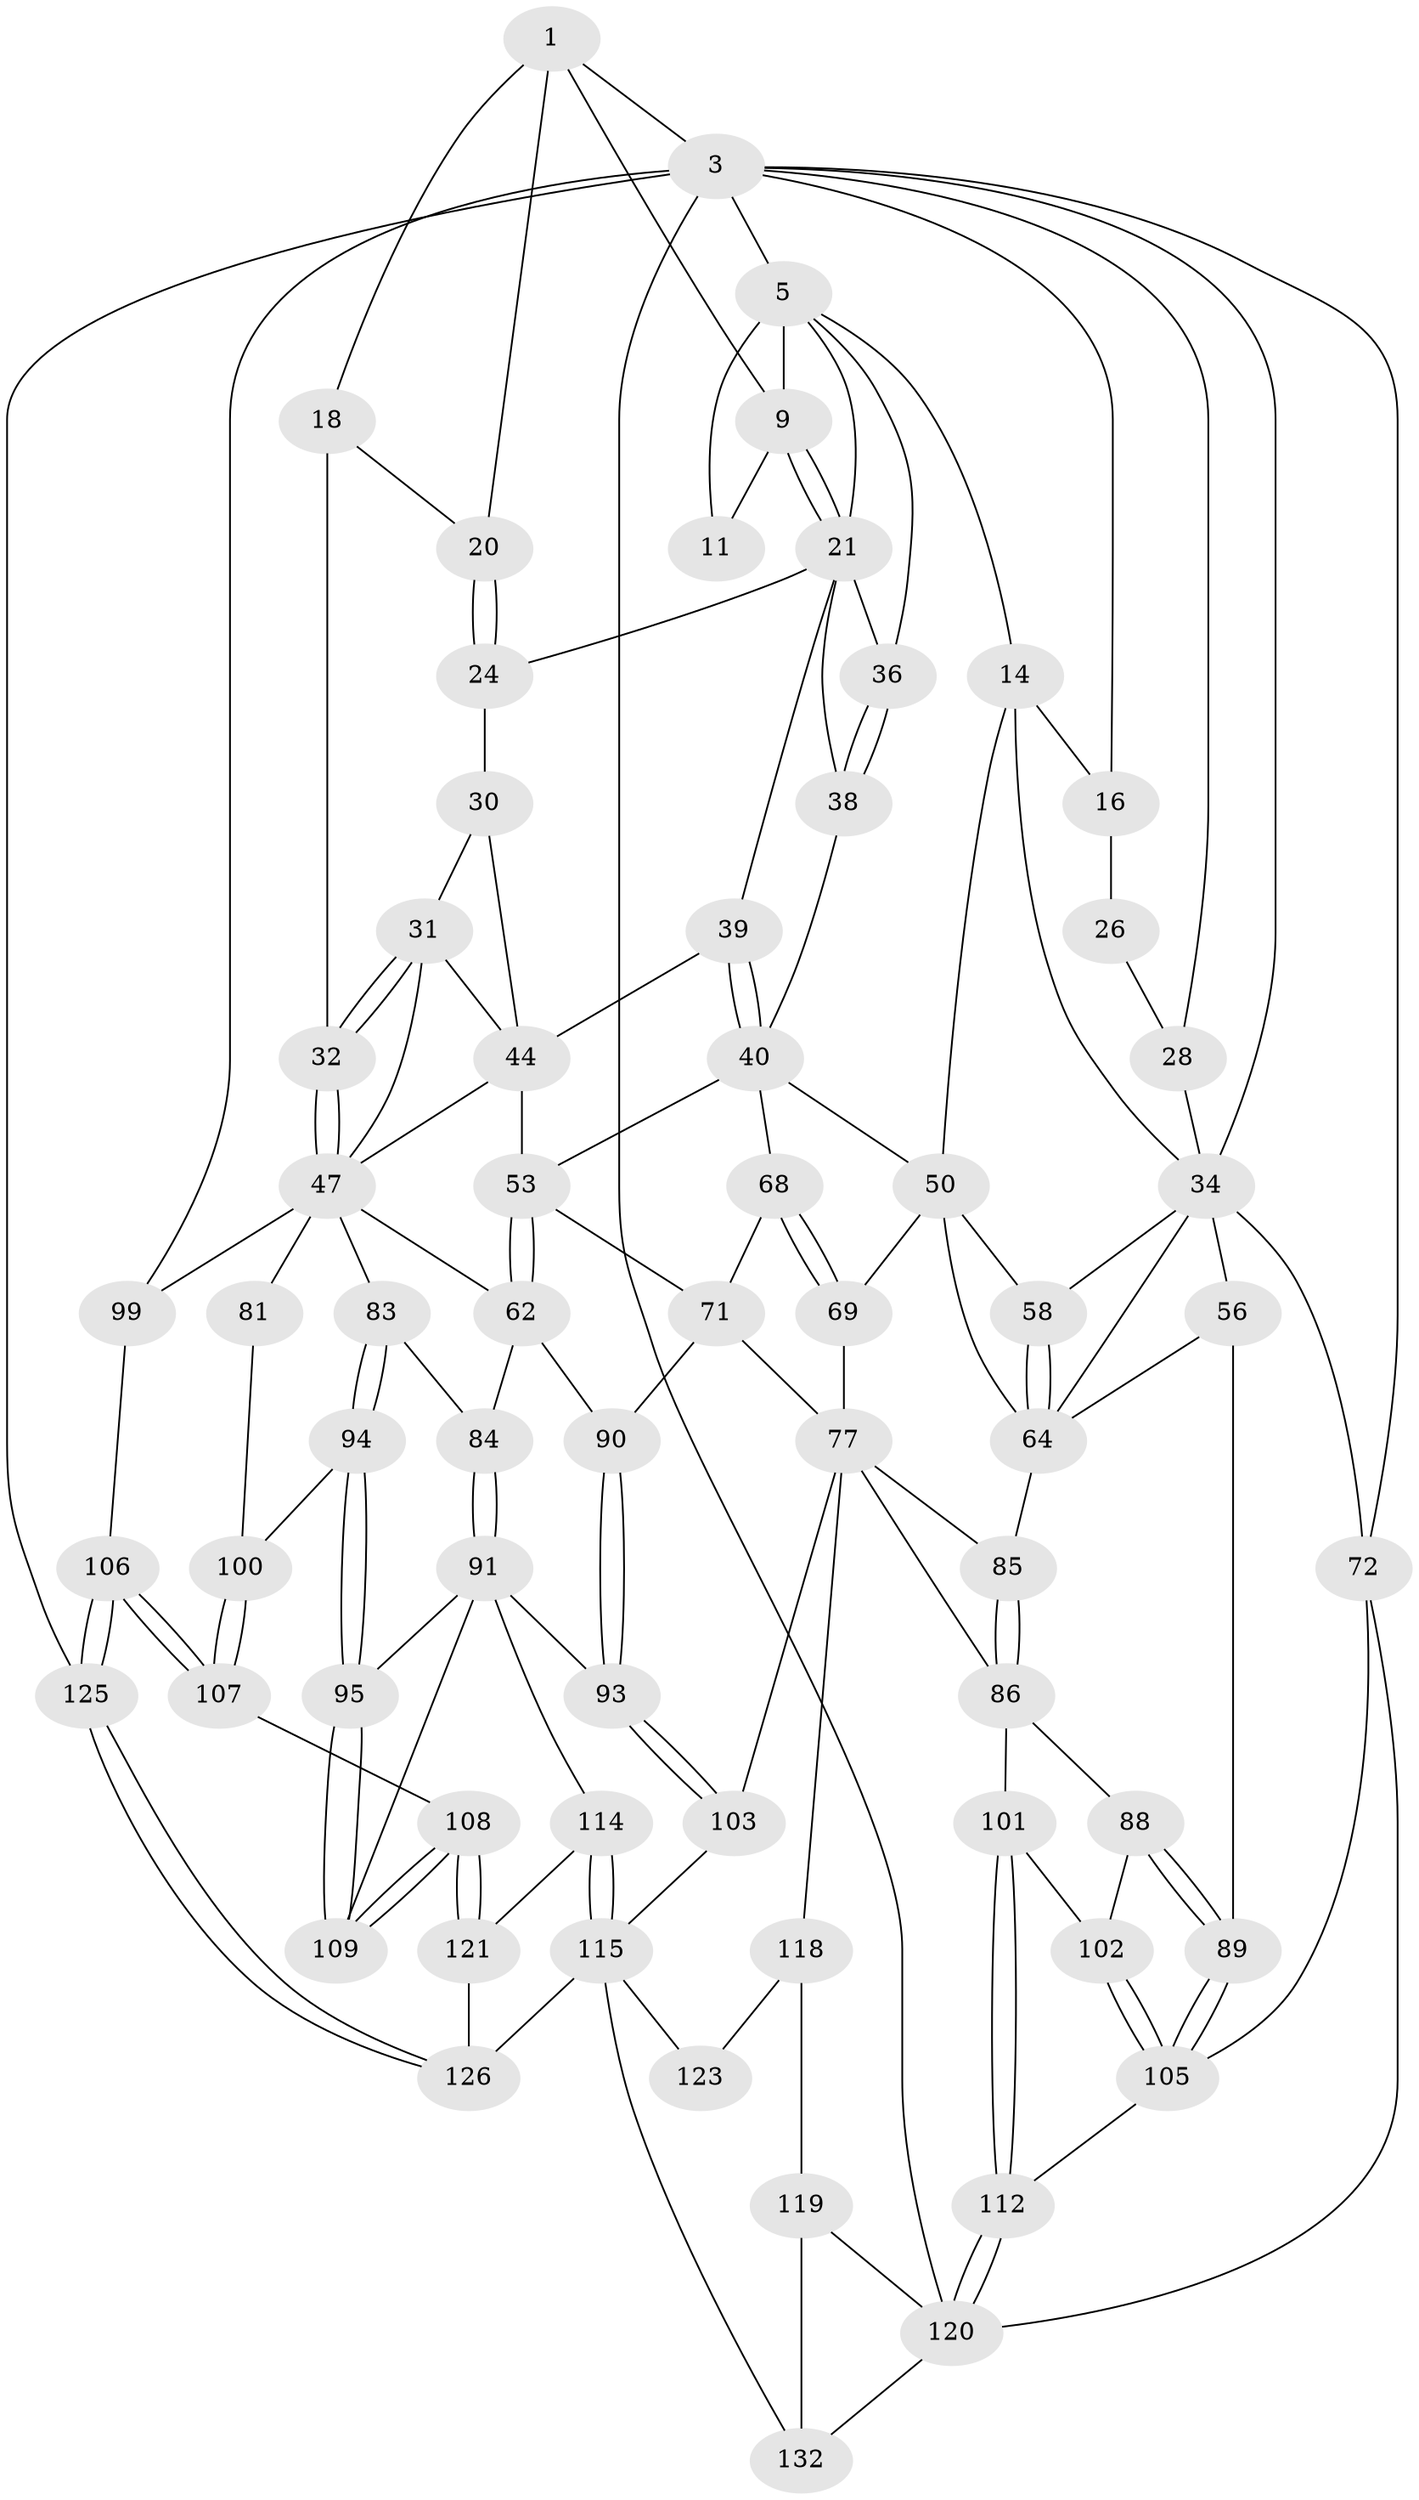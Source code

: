 // original degree distribution, {3: 0.03731343283582089, 6: 0.208955223880597, 5: 0.5746268656716418, 4: 0.1791044776119403}
// Generated by graph-tools (version 1.1) at 2025/17/03/09/25 04:17:02]
// undirected, 67 vertices, 150 edges
graph export_dot {
graph [start="1"]
  node [color=gray90,style=filled];
  1 [pos="+0.9376441927190171+0",super="+2+8"];
  3 [pos="+0+0",super="+27+4+73"];
  5 [pos="+0.4450086275529757+0",super="+6+12"];
  9 [pos="+0.7111644830821238+0.07732098050029255",super="+10"];
  11 [pos="+0.5818583125143839+0.09092860698256874"];
  14 [pos="+0.3023865073416048+0.23347890556875636",super="+15"];
  16 [pos="+0.1888136994860004+0.09041535861509063"];
  18 [pos="+1+0",super="+19"];
  20 [pos="+0.8484801517152148+0.11519660432797173"];
  21 [pos="+0.7260456257649882+0.1793312574741558",super="+25+22"];
  24 [pos="+0.8066383162953026+0.1962810645292458"];
  26 [pos="+0.0927836343088122+0.10038084292557385"];
  28 [pos="+0.03621649542596654+0.08761327643816592",super="+29"];
  30 [pos="+0.9512914655034419+0.1445146122322504",super="+33"];
  31 [pos="+0.9863449935543357+0.23163266327975704",super="+43"];
  32 [pos="+1+0.2355252957235631"];
  34 [pos="+0.10014273540980448+0.28160439458161596",super="+55+35"];
  36 [pos="+0.47747240586152084+0.18032678497242366"];
  38 [pos="+0.5728688371427266+0.2570394394905351"];
  39 [pos="+0.700765064300241+0.3199805832734449"];
  40 [pos="+0.6216391968852921+0.38253662630840657",super="+41"];
  44 [pos="+0.8621359793692891+0.24549192427673452",super="+45"];
  47 [pos="+1+0.5337287164111513",super="+48+80"];
  50 [pos="+0.47681749002451096+0.37144962467688925",super="+51+63"];
  53 [pos="+0.748834807717633+0.48372399301103036",super="+54"];
  56 [pos="+0+0.6116532715390031",super="+67"];
  58 [pos="+0.30864873865290743+0.29618196487657583"];
  62 [pos="+0.794124385259459+0.49952830193662534",super="+74"];
  64 [pos="+0.32450466563357233+0.4696195215329415",super="+65"];
  68 [pos="+0.5543223639838953+0.5177252183037535"];
  69 [pos="+0.3976909384251744+0.5350834589083113"];
  71 [pos="+0.5550020276793514+0.5211332300649159",super="+76"];
  72 [pos="+0+1",super="+111"];
  77 [pos="+0.4592254072254483+0.6466684379556182",super="+96+78"];
  81 [pos="+1+0.635033865898227"];
  83 [pos="+0.8230978961454498+0.6542624396289219"];
  84 [pos="+0.7898769498319336+0.6394931934460967"];
  85 [pos="+0.2986858647744066+0.5896721458608886"];
  86 [pos="+0.3027865190710761+0.6631667368255109",super="+87"];
  88 [pos="+0.24907726524690005+0.6954916824041023"];
  89 [pos="+0.05857505413495995+0.6360917825419186"];
  90 [pos="+0.6091946777952721+0.6970696497539204"];
  91 [pos="+0.7244889052410167+0.710683678230642",super="+92"];
  93 [pos="+0.6300894926999334+0.7414184777190096"];
  94 [pos="+0.8448111863156105+0.7614168471133396"];
  95 [pos="+0.834518939259631+0.7864273491827036"];
  99 [pos="+1+0.6865125612492978"];
  100 [pos="+0.9387188652171754+0.7119097827759031"];
  101 [pos="+0.2873652152742366+0.7957365478915218"];
  102 [pos="+0.24742982326849958+0.7490888587684541"];
  103 [pos="+0.5114411127015062+0.8386981838394716"];
  105 [pos="+0.14545887270113111+0.7775792076314756",super="+110"];
  106 [pos="+0.9081991629236318+0.8609569316400668"];
  107 [pos="+0.8928623308151294+0.8559163727154901"];
  108 [pos="+0.8412862491813988+0.8446770774804391"];
  109 [pos="+0.8353138656840361+0.829178904457251"];
  112 [pos="+0.2099778976003075+0.8631684112689926"];
  114 [pos="+0.6803181525748722+0.88464761790095",super="+122"];
  115 [pos="+0.6356651635686447+0.976260952093159",super="+129+116"];
  118 [pos="+0.36696906719836614+0.899482136072849",super="+124"];
  119 [pos="+0.26172647974766494+0.9111713471588075",super="+131"];
  120 [pos="+0.22870662605467892+0.9029033734872447",super="+128"];
  121 [pos="+0.8196660758572548+0.8716114964161947"];
  123 [pos="+0.48428158257098736+0.9263088712216732"];
  125 [pos="+1+1"];
  126 [pos="+0.9126134589437721+1",super="+127"];
  132 [pos="+0.3974735124657528+1"];
  1 -- 18;
  1 -- 3 [weight=2];
  1 -- 20;
  1 -- 9;
  3 -- 28;
  3 -- 16;
  3 -- 5;
  3 -- 99;
  3 -- 72;
  3 -- 120;
  3 -- 125;
  3 -- 34;
  5 -- 11 [weight=2];
  5 -- 36;
  5 -- 14;
  5 -- 9;
  5 -- 21;
  9 -- 21;
  9 -- 21;
  9 -- 11;
  14 -- 50;
  14 -- 16;
  14 -- 34;
  16 -- 26;
  18 -- 32;
  18 -- 20;
  20 -- 24;
  20 -- 24;
  21 -- 24;
  21 -- 39;
  21 -- 36;
  21 -- 38;
  24 -- 30;
  26 -- 28;
  28 -- 34;
  30 -- 31;
  30 -- 44;
  31 -- 32;
  31 -- 32;
  31 -- 44;
  31 -- 47;
  32 -- 47;
  32 -- 47;
  34 -- 56 [weight=2];
  34 -- 64;
  34 -- 58;
  34 -- 72;
  36 -- 38;
  36 -- 38;
  38 -- 40;
  39 -- 40;
  39 -- 40;
  39 -- 44;
  40 -- 53;
  40 -- 50;
  40 -- 68;
  44 -- 53;
  44 -- 47;
  47 -- 81 [weight=2];
  47 -- 83;
  47 -- 62;
  47 -- 99;
  50 -- 58;
  50 -- 64;
  50 -- 69;
  53 -- 62 [weight=2];
  53 -- 62;
  53 -- 71;
  56 -- 89;
  56 -- 64;
  58 -- 64;
  58 -- 64;
  62 -- 90;
  62 -- 84;
  64 -- 85;
  68 -- 69;
  68 -- 69;
  68 -- 71;
  69 -- 77;
  71 -- 90;
  71 -- 77;
  72 -- 120;
  72 -- 105;
  77 -- 103;
  77 -- 118;
  77 -- 86 [weight=2];
  77 -- 85;
  81 -- 100;
  83 -- 84;
  83 -- 94;
  83 -- 94;
  84 -- 91;
  84 -- 91;
  85 -- 86;
  85 -- 86;
  86 -- 88;
  86 -- 101;
  88 -- 89;
  88 -- 89;
  88 -- 102;
  89 -- 105;
  89 -- 105;
  90 -- 93;
  90 -- 93;
  91 -- 95;
  91 -- 114;
  91 -- 93;
  91 -- 109;
  93 -- 103;
  93 -- 103;
  94 -- 95;
  94 -- 95;
  94 -- 100;
  95 -- 109;
  95 -- 109;
  99 -- 106;
  100 -- 107;
  100 -- 107;
  101 -- 102;
  101 -- 112;
  101 -- 112;
  102 -- 105;
  102 -- 105;
  103 -- 115;
  105 -- 112;
  106 -- 107;
  106 -- 107;
  106 -- 125;
  106 -- 125;
  107 -- 108;
  108 -- 109;
  108 -- 109;
  108 -- 121;
  108 -- 121;
  112 -- 120;
  112 -- 120;
  114 -- 115 [weight=2];
  114 -- 115;
  114 -- 121;
  115 -- 126 [weight=2];
  115 -- 132;
  115 -- 123 [weight=2];
  118 -- 119 [weight=2];
  118 -- 123;
  119 -- 120;
  119 -- 132;
  120 -- 132;
  121 -- 126;
  125 -- 126;
  125 -- 126;
}
